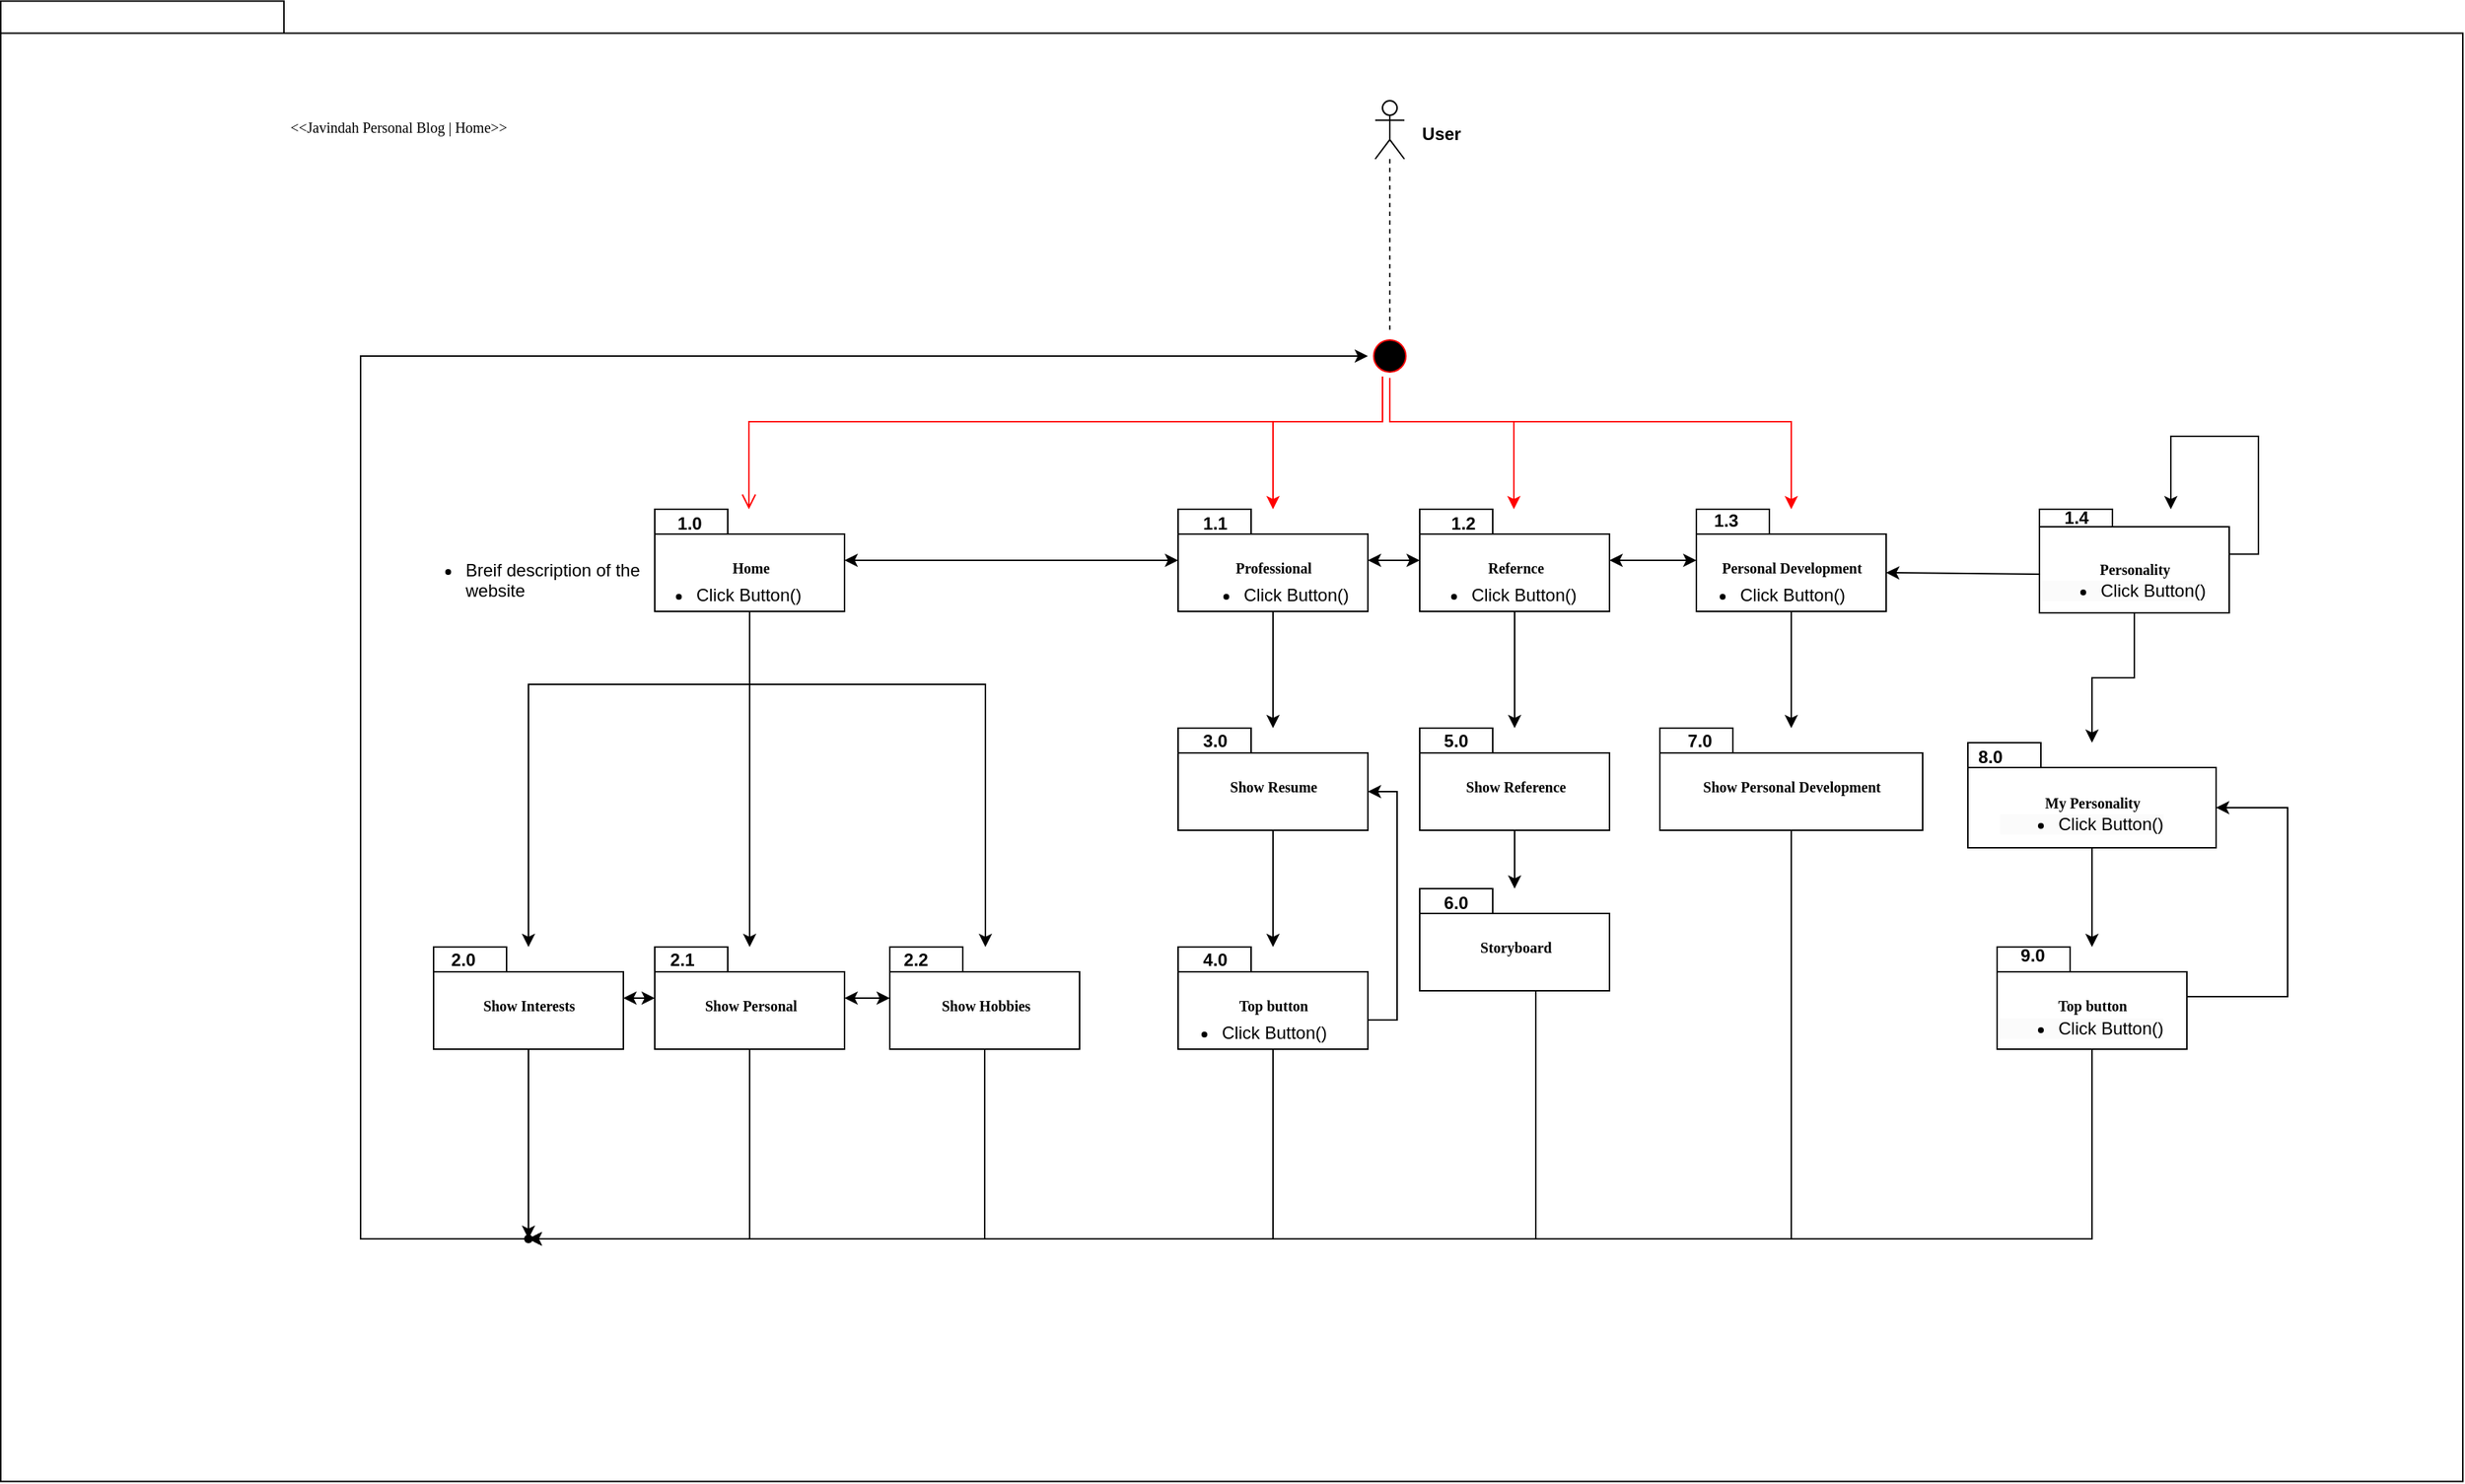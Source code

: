 <mxfile version="23.0.2" type="device">
  <diagram name="Page-1" id="b5b7bab2-c9e2-2cf4-8b2a-24fd1a2a6d21">
    <mxGraphModel dx="3381" dy="2397" grid="1" gridSize="10" guides="1" tooltips="1" connect="1" arrows="1" fold="1" page="1" pageScale="1" pageWidth="827" pageHeight="1169" background="none" math="0" shadow="0">
      <root>
        <mxCell id="0" />
        <mxCell id="1" parent="0" />
        <mxCell id="6e0c8c40b5770093-72" value="" style="shape=folder;fontStyle=1;spacingTop=10;tabWidth=194;tabHeight=22;tabPosition=left;html=1;rounded=0;shadow=0;comic=0;labelBackgroundColor=none;strokeWidth=1;fillColor=none;fontFamily=Verdana;fontSize=10;align=center;" parent="1" vertex="1">
          <mxGeometry x="-296.5" y="-38.25" width="1686.5" height="1014.5" as="geometry" />
        </mxCell>
        <mxCell id="6e0c8c40b5770093-67" style="edgeStyle=none;rounded=0;html=1;entryX=0.43;entryY=0.173;entryPerimeter=0;dashed=1;labelBackgroundColor=none;startFill=0;endArrow=open;endFill=0;endSize=10;fontFamily=Verdana;fontSize=10;" parent="1" edge="1">
          <mxGeometry relative="1" as="geometry">
            <mxPoint x="696.969" y="714.5" as="sourcePoint" />
          </mxGeometry>
        </mxCell>
        <mxCell id="6e0c8c40b5770093-71" style="edgeStyle=elbowEdgeStyle;rounded=0;html=1;dashed=1;labelBackgroundColor=none;startFill=0;endArrow=open;endFill=0;endSize=10;fontFamily=Verdana;fontSize=10;elbow=vertical;" parent="1" edge="1">
          <mxGeometry relative="1" as="geometry">
            <mxPoint x="1045.5" y="593.778" as="targetPoint" />
          </mxGeometry>
        </mxCell>
        <mxCell id="6e0c8c40b5770093-68" style="edgeStyle=elbowEdgeStyle;rounded=0;html=1;entryX=0.628;entryY=0.26;entryPerimeter=0;dashed=1;labelBackgroundColor=none;startFill=0;endArrow=open;endFill=0;endSize=10;fontFamily=Verdana;fontSize=10;" parent="1" edge="1">
          <mxGeometry relative="1" as="geometry">
            <mxPoint x="658" y="904.5" as="sourcePoint" />
          </mxGeometry>
        </mxCell>
        <mxCell id="6e0c8c40b5770093-69" style="edgeStyle=elbowEdgeStyle;rounded=0;html=1;entryX=0.643;entryY=0.246;entryPerimeter=0;dashed=1;labelBackgroundColor=none;startFill=0;endArrow=open;endFill=0;endSize=10;fontFamily=Verdana;fontSize=10;" parent="1" edge="1">
          <mxGeometry relative="1" as="geometry">
            <mxPoint x="826.889" y="904.5" as="sourcePoint" />
          </mxGeometry>
        </mxCell>
        <mxCell id="6e0c8c40b5770093-70" style="edgeStyle=none;rounded=0;html=1;dashed=1;labelBackgroundColor=none;startFill=0;endArrow=open;endFill=0;endSize=10;fontFamily=Verdana;fontSize=10;exitX=1.003;exitY=0.363;exitPerimeter=0;" parent="1" edge="1">
          <mxGeometry relative="1" as="geometry">
            <mxPoint x="1045.5" y="655.034" as="targetPoint" />
          </mxGeometry>
        </mxCell>
        <mxCell id="6e0c8c40b5770093-60" style="rounded=0;html=1;entryX=0.452;entryY=0.1;entryPerimeter=0;dashed=1;labelBackgroundColor=none;startFill=0;endArrow=open;endFill=0;endSize=10;fontFamily=Verdana;fontSize=10;" parent="1" edge="1">
          <mxGeometry relative="1" as="geometry">
            <mxPoint x="581.829" y="424.5" as="sourcePoint" />
          </mxGeometry>
        </mxCell>
        <mxCell id="6e0c8c40b5770093-61" style="edgeStyle=none;rounded=0;html=1;entryX=0.69;entryY=0.102;entryPerimeter=0;dashed=1;labelBackgroundColor=none;startFill=0;endArrow=open;endFill=0;endSize=10;fontFamily=Verdana;fontSize=10;" parent="1" edge="1">
          <mxGeometry relative="1" as="geometry">
            <mxPoint x="811.275" y="428.5" as="sourcePoint" />
          </mxGeometry>
        </mxCell>
        <mxCell id="6e0c8c40b5770093-62" style="edgeStyle=none;rounded=0;html=1;dashed=1;labelBackgroundColor=none;startFill=0;endArrow=open;endFill=0;endSize=10;fontFamily=Verdana;fontSize=10;exitX=1.002;exitY=0.668;exitPerimeter=0;" parent="1" edge="1">
          <mxGeometry relative="1" as="geometry">
            <mxPoint x="1045.5" y="446.28" as="targetPoint" />
          </mxGeometry>
        </mxCell>
        <mxCell id="6e0c8c40b5770093-63" style="edgeStyle=orthogonalEdgeStyle;rounded=0;html=1;dashed=1;labelBackgroundColor=none;startFill=0;endArrow=open;endFill=0;endSize=10;fontFamily=Verdana;fontSize=10;" parent="1" edge="1">
          <mxGeometry relative="1" as="geometry">
            <Array as="points">
              <mxPoint x="665.5" y="359.5" />
              <mxPoint x="665.5" y="464.5" />
            </Array>
            <mxPoint x="1045.5" y="464.444" as="targetPoint" />
          </mxGeometry>
        </mxCell>
        <mxCell id="6e0c8c40b5770093-73" value="&amp;lt;&amp;lt;Javindah&amp;nbsp;Personal Blog | Home&lt;span style=&quot;background-color: initial;&quot;&gt;&amp;gt;&amp;gt;&lt;/span&gt;" style="text;html=1;align=left;verticalAlign=top;spacingTop=-4;fontSize=10;fontFamily=Verdana" parent="1" vertex="1">
          <mxGeometry x="-100" y="40" width="130" height="20" as="geometry" />
        </mxCell>
        <mxCell id="7eO9vxlaF-TovGwDMS8K-38" value="" style="edgeStyle=orthogonalEdgeStyle;rounded=0;orthogonalLoop=1;jettySize=auto;html=1;" parent="1" source="7eO9vxlaF-TovGwDMS8K-8" target="7eO9vxlaF-TovGwDMS8K-37" edge="1">
          <mxGeometry relative="1" as="geometry" />
        </mxCell>
        <mxCell id="7eO9vxlaF-TovGwDMS8K-8" value="Professional" style="shape=folder;fontStyle=1;spacingTop=10;tabWidth=50;tabHeight=17;tabPosition=left;html=1;rounded=0;shadow=0;comic=0;labelBackgroundColor=none;strokeWidth=1;fontFamily=Verdana;fontSize=10;align=center;" parent="1" vertex="1">
          <mxGeometry x="510" y="310" width="130" height="70" as="geometry" />
        </mxCell>
        <mxCell id="7eO9vxlaF-TovGwDMS8K-20" value="" style="edgeStyle=orthogonalEdgeStyle;rounded=0;orthogonalLoop=1;jettySize=auto;html=1;" parent="1" source="7eO9vxlaF-TovGwDMS8K-10" target="7eO9vxlaF-TovGwDMS8K-33" edge="1">
          <mxGeometry relative="1" as="geometry">
            <mxPoint x="216.5" y="460" as="targetPoint" />
          </mxGeometry>
        </mxCell>
        <mxCell id="7eO9vxlaF-TovGwDMS8K-23" value="" style="edgeStyle=orthogonalEdgeStyle;rounded=0;orthogonalLoop=1;jettySize=auto;html=1;" parent="1" source="7eO9vxlaF-TovGwDMS8K-10" target="7eO9vxlaF-TovGwDMS8K-35" edge="1">
          <mxGeometry relative="1" as="geometry">
            <mxPoint x="378.0" y="460" as="targetPoint" />
            <Array as="points">
              <mxPoint x="217" y="430" />
              <mxPoint x="378" y="430" />
            </Array>
          </mxGeometry>
        </mxCell>
        <mxCell id="7eO9vxlaF-TovGwDMS8K-25" value="" style="edgeStyle=orthogonalEdgeStyle;rounded=0;orthogonalLoop=1;jettySize=auto;html=1;" parent="1" source="7eO9vxlaF-TovGwDMS8K-10" target="7eO9vxlaF-TovGwDMS8K-31" edge="1">
          <mxGeometry relative="1" as="geometry">
            <Array as="points">
              <mxPoint x="217" y="430" />
              <mxPoint x="65" y="430" />
            </Array>
            <mxPoint x="65" y="460" as="targetPoint" />
          </mxGeometry>
        </mxCell>
        <mxCell id="7eO9vxlaF-TovGwDMS8K-10" value="Home" style="shape=folder;fontStyle=1;spacingTop=10;tabWidth=50;tabHeight=17;tabPosition=left;html=1;rounded=0;shadow=0;comic=0;labelBackgroundColor=none;strokeWidth=1;fontFamily=Verdana;fontSize=10;align=center;" parent="1" vertex="1">
          <mxGeometry x="151.5" y="310" width="130" height="70" as="geometry" />
        </mxCell>
        <mxCell id="7eO9vxlaF-TovGwDMS8K-40" value="" style="edgeStyle=orthogonalEdgeStyle;rounded=0;orthogonalLoop=1;jettySize=auto;html=1;" parent="1" source="7eO9vxlaF-TovGwDMS8K-15" target="7eO9vxlaF-TovGwDMS8K-39" edge="1">
          <mxGeometry relative="1" as="geometry" />
        </mxCell>
        <mxCell id="7eO9vxlaF-TovGwDMS8K-15" value="Refernce" style="shape=folder;fontStyle=1;spacingTop=10;tabWidth=50;tabHeight=17;tabPosition=left;html=1;rounded=0;shadow=0;comic=0;labelBackgroundColor=none;strokeWidth=1;fontFamily=Verdana;fontSize=10;align=center;" parent="1" vertex="1">
          <mxGeometry x="675.5" y="310" width="130" height="70" as="geometry" />
        </mxCell>
        <mxCell id="7eO9vxlaF-TovGwDMS8K-61" value="" style="edgeStyle=orthogonalEdgeStyle;rounded=0;orthogonalLoop=1;jettySize=auto;html=1;" parent="1" source="7eO9vxlaF-TovGwDMS8K-17" target="7eO9vxlaF-TovGwDMS8K-60" edge="1">
          <mxGeometry relative="1" as="geometry" />
        </mxCell>
        <mxCell id="7eO9vxlaF-TovGwDMS8K-17" value="Personal Development" style="shape=folder;fontStyle=1;spacingTop=10;tabWidth=50;tabHeight=17;tabPosition=left;html=1;rounded=0;shadow=0;comic=0;labelBackgroundColor=none;strokeWidth=1;fontFamily=Verdana;fontSize=10;align=center;" parent="1" vertex="1">
          <mxGeometry x="865" y="310" width="130" height="70" as="geometry" />
        </mxCell>
        <mxCell id="7eO9vxlaF-TovGwDMS8K-2" value="1.0" style="text;align=center;fontStyle=1;verticalAlign=middle;spacingLeft=3;spacingRight=3;strokeColor=none;rotatable=0;points=[[0,0.5],[1,0.5]];portConstraint=eastwest;html=1;" parent="1" vertex="1">
          <mxGeometry x="160" y="310" width="30" height="20" as="geometry" />
        </mxCell>
        <mxCell id="7eO9vxlaF-TovGwDMS8K-28" value="1.1" style="text;align=center;fontStyle=1;verticalAlign=middle;spacingLeft=3;spacingRight=3;strokeColor=none;rotatable=0;points=[[0,0.5],[1,0.5]];portConstraint=eastwest;html=1;" parent="1" vertex="1">
          <mxGeometry x="520" y="310" width="30" height="20" as="geometry" />
        </mxCell>
        <mxCell id="7eO9vxlaF-TovGwDMS8K-29" value="1.2" style="text;align=center;fontStyle=1;verticalAlign=middle;spacingLeft=3;spacingRight=3;strokeColor=none;rotatable=0;points=[[0,0.5],[1,0.5]];portConstraint=eastwest;html=1;" parent="1" vertex="1">
          <mxGeometry x="690" y="310" width="30" height="20" as="geometry" />
        </mxCell>
        <mxCell id="7eO9vxlaF-TovGwDMS8K-30" value="1.3" style="text;align=center;fontStyle=1;verticalAlign=middle;spacingLeft=3;spacingRight=3;strokeColor=none;rotatable=0;points=[[0,0.5],[1,0.5]];portConstraint=eastwest;html=1;" parent="1" vertex="1">
          <mxGeometry x="870" y="308" width="30" height="20" as="geometry" />
        </mxCell>
        <mxCell id="7eO9vxlaF-TovGwDMS8K-86" value="" style="edgeStyle=orthogonalEdgeStyle;rounded=0;orthogonalLoop=1;jettySize=auto;html=1;" parent="1" source="7eO9vxlaF-TovGwDMS8K-31" target="7eO9vxlaF-TovGwDMS8K-83" edge="1">
          <mxGeometry relative="1" as="geometry">
            <mxPoint x="65" y="795" as="targetPoint" />
          </mxGeometry>
        </mxCell>
        <mxCell id="7eO9vxlaF-TovGwDMS8K-31" value="Show Interests" style="shape=folder;fontStyle=1;spacingTop=10;tabWidth=50;tabHeight=17;tabPosition=left;html=1;rounded=0;shadow=0;comic=0;labelBackgroundColor=none;strokeWidth=1;fontFamily=Verdana;fontSize=10;align=center;" parent="1" vertex="1">
          <mxGeometry y="610" width="130" height="70" as="geometry" />
        </mxCell>
        <mxCell id="7eO9vxlaF-TovGwDMS8K-84" value="" style="edgeStyle=orthogonalEdgeStyle;rounded=0;orthogonalLoop=1;jettySize=auto;html=1;" parent="1" source="7eO9vxlaF-TovGwDMS8K-33" target="7eO9vxlaF-TovGwDMS8K-83" edge="1">
          <mxGeometry relative="1" as="geometry">
            <Array as="points">
              <mxPoint x="216" y="810" />
            </Array>
          </mxGeometry>
        </mxCell>
        <mxCell id="7eO9vxlaF-TovGwDMS8K-33" value="Show Personal" style="shape=folder;fontStyle=1;spacingTop=10;tabWidth=50;tabHeight=17;tabPosition=left;html=1;rounded=0;shadow=0;comic=0;labelBackgroundColor=none;strokeWidth=1;fontFamily=Verdana;fontSize=10;align=center;" parent="1" vertex="1">
          <mxGeometry x="151.5" y="610" width="130" height="70" as="geometry" />
        </mxCell>
        <mxCell id="7eO9vxlaF-TovGwDMS8K-88" value="" style="edgeStyle=orthogonalEdgeStyle;rounded=0;orthogonalLoop=1;jettySize=auto;html=1;" parent="1" source="7eO9vxlaF-TovGwDMS8K-35" target="7eO9vxlaF-TovGwDMS8K-83" edge="1">
          <mxGeometry relative="1" as="geometry">
            <mxPoint x="377.5" y="795" as="targetPoint" />
            <Array as="points">
              <mxPoint x="378" y="810" />
              <mxPoint x="65" y="810" />
            </Array>
          </mxGeometry>
        </mxCell>
        <mxCell id="7eO9vxlaF-TovGwDMS8K-35" value="Show Hobbies" style="shape=folder;fontStyle=1;spacingTop=10;tabWidth=50;tabHeight=17;tabPosition=left;html=1;rounded=0;shadow=0;comic=0;labelBackgroundColor=none;strokeWidth=1;fontFamily=Verdana;fontSize=10;align=center;" parent="1" vertex="1">
          <mxGeometry x="312.5" y="610" width="130" height="70" as="geometry" />
        </mxCell>
        <mxCell id="7eO9vxlaF-TovGwDMS8K-42" value="" style="edgeStyle=orthogonalEdgeStyle;rounded=0;orthogonalLoop=1;jettySize=auto;html=1;" parent="1" source="7eO9vxlaF-TovGwDMS8K-37" target="7eO9vxlaF-TovGwDMS8K-41" edge="1">
          <mxGeometry relative="1" as="geometry" />
        </mxCell>
        <mxCell id="7eO9vxlaF-TovGwDMS8K-37" value="Show Resume" style="shape=folder;fontStyle=1;spacingTop=10;tabWidth=50;tabHeight=17;tabPosition=left;html=1;rounded=0;shadow=0;comic=0;labelBackgroundColor=none;strokeWidth=1;fontFamily=Verdana;fontSize=10;align=center;" parent="1" vertex="1">
          <mxGeometry x="510" y="460" width="130" height="70" as="geometry" />
        </mxCell>
        <mxCell id="7eO9vxlaF-TovGwDMS8K-92" value="" style="edgeStyle=orthogonalEdgeStyle;rounded=0;orthogonalLoop=1;jettySize=auto;html=1;exitX=0.5;exitY=1;exitDx=0;exitDy=0;exitPerimeter=0;" parent="1" source="Z2gmwO-7YbLw69n_4aj1-16" target="7eO9vxlaF-TovGwDMS8K-83" edge="1">
          <mxGeometry relative="1" as="geometry">
            <mxPoint x="740.5" y="645" as="targetPoint" />
            <Array as="points">
              <mxPoint x="755" y="810" />
            </Array>
            <mxPoint x="750" y="740" as="sourcePoint" />
          </mxGeometry>
        </mxCell>
        <mxCell id="Z2gmwO-7YbLw69n_4aj1-17" value="" style="edgeStyle=orthogonalEdgeStyle;rounded=0;orthogonalLoop=1;jettySize=auto;html=1;" edge="1" parent="1" source="7eO9vxlaF-TovGwDMS8K-39" target="Z2gmwO-7YbLw69n_4aj1-16">
          <mxGeometry relative="1" as="geometry" />
        </mxCell>
        <mxCell id="7eO9vxlaF-TovGwDMS8K-39" value="Show Reference" style="shape=folder;fontStyle=1;spacingTop=10;tabWidth=50;tabHeight=17;tabPosition=left;html=1;rounded=0;shadow=0;comic=0;labelBackgroundColor=none;strokeWidth=1;fontFamily=Verdana;fontSize=10;align=center;" parent="1" vertex="1">
          <mxGeometry x="675.5" y="460" width="130" height="70" as="geometry" />
        </mxCell>
        <mxCell id="7eO9vxlaF-TovGwDMS8K-74" value="" style="edgeStyle=orthogonalEdgeStyle;rounded=0;orthogonalLoop=1;jettySize=auto;html=1;entryX=0;entryY=0;entryDx=130;entryDy=43.5;entryPerimeter=0;" parent="1" source="7eO9vxlaF-TovGwDMS8K-41" target="7eO9vxlaF-TovGwDMS8K-37" edge="1">
          <mxGeometry relative="1" as="geometry">
            <mxPoint x="725.0" y="645" as="targetPoint" />
            <Array as="points">
              <mxPoint x="660" y="660" />
              <mxPoint x="660" y="504" />
            </Array>
          </mxGeometry>
        </mxCell>
        <mxCell id="7eO9vxlaF-TovGwDMS8K-90" value="" style="edgeStyle=orthogonalEdgeStyle;rounded=0;orthogonalLoop=1;jettySize=auto;html=1;" parent="1" source="7eO9vxlaF-TovGwDMS8K-41" target="7eO9vxlaF-TovGwDMS8K-83" edge="1">
          <mxGeometry relative="1" as="geometry">
            <mxPoint x="575" y="795" as="targetPoint" />
            <Array as="points">
              <mxPoint x="575" y="810" />
              <mxPoint x="65" y="810" />
            </Array>
          </mxGeometry>
        </mxCell>
        <mxCell id="7eO9vxlaF-TovGwDMS8K-41" value="Top button" style="shape=folder;fontStyle=1;spacingTop=10;tabWidth=50;tabHeight=17;tabPosition=left;html=1;rounded=0;shadow=0;comic=0;labelBackgroundColor=none;strokeWidth=1;fontFamily=Verdana;fontSize=10;align=center;" parent="1" vertex="1">
          <mxGeometry x="510" y="610" width="130" height="70" as="geometry" />
        </mxCell>
        <mxCell id="7eO9vxlaF-TovGwDMS8K-94" value="" style="edgeStyle=orthogonalEdgeStyle;rounded=0;orthogonalLoop=1;jettySize=auto;html=1;" parent="1" source="7eO9vxlaF-TovGwDMS8K-60" target="7eO9vxlaF-TovGwDMS8K-83" edge="1">
          <mxGeometry relative="1" as="geometry">
            <mxPoint x="930" y="645" as="targetPoint" />
            <Array as="points">
              <mxPoint x="930" y="810" />
              <mxPoint x="65" y="810" />
            </Array>
          </mxGeometry>
        </mxCell>
        <mxCell id="7eO9vxlaF-TovGwDMS8K-60" value="Show Personal Development" style="shape=folder;fontStyle=1;spacingTop=10;tabWidth=50;tabHeight=17;tabPosition=left;html=1;rounded=0;shadow=0;comic=0;labelBackgroundColor=none;strokeWidth=1;fontFamily=Verdana;fontSize=10;align=center;" parent="1" vertex="1">
          <mxGeometry x="840" y="460" width="180" height="70" as="geometry" />
        </mxCell>
        <mxCell id="7eO9vxlaF-TovGwDMS8K-65" value="2.0" style="text;align=center;fontStyle=1;verticalAlign=middle;spacingLeft=3;spacingRight=3;strokeColor=none;rotatable=0;points=[[0,0.5],[1,0.5]];portConstraint=eastwest;html=1;" parent="1" vertex="1">
          <mxGeometry x="-20" y="606" width="80" height="26" as="geometry" />
        </mxCell>
        <mxCell id="7eO9vxlaF-TovGwDMS8K-66" value="2.2" style="text;align=center;fontStyle=1;verticalAlign=middle;spacingLeft=3;spacingRight=3;strokeColor=none;rotatable=0;points=[[0,0.5],[1,0.5]];portConstraint=eastwest;html=1;" parent="1" vertex="1">
          <mxGeometry x="290" y="606" width="80" height="26" as="geometry" />
        </mxCell>
        <mxCell id="7eO9vxlaF-TovGwDMS8K-67" value="2.1" style="text;align=center;fontStyle=1;verticalAlign=middle;spacingLeft=3;spacingRight=3;strokeColor=none;rotatable=0;points=[[0,0.5],[1,0.5]];portConstraint=eastwest;html=1;" parent="1" vertex="1">
          <mxGeometry x="130" y="606" width="80" height="26" as="geometry" />
        </mxCell>
        <mxCell id="7eO9vxlaF-TovGwDMS8K-68" value="3.0" style="text;align=center;fontStyle=1;verticalAlign=middle;spacingLeft=3;spacingRight=3;strokeColor=none;rotatable=0;points=[[0,0.5],[1,0.5]];portConstraint=eastwest;html=1;" parent="1" vertex="1">
          <mxGeometry x="495" y="456" width="80" height="26" as="geometry" />
        </mxCell>
        <mxCell id="7eO9vxlaF-TovGwDMS8K-69" value="7.0" style="text;align=center;fontStyle=1;verticalAlign=middle;spacingLeft=3;spacingRight=3;strokeColor=none;rotatable=0;points=[[0,0.5],[1,0.5]];portConstraint=eastwest;html=1;" parent="1" vertex="1">
          <mxGeometry x="827" y="456" width="80" height="26" as="geometry" />
        </mxCell>
        <mxCell id="7eO9vxlaF-TovGwDMS8K-70" value="5.0" style="text;align=center;fontStyle=1;verticalAlign=middle;spacingLeft=3;spacingRight=3;strokeColor=none;rotatable=0;points=[[0,0.5],[1,0.5]];portConstraint=eastwest;html=1;" parent="1" vertex="1">
          <mxGeometry x="660" y="456" width="80" height="26" as="geometry" />
        </mxCell>
        <mxCell id="7eO9vxlaF-TovGwDMS8K-71" value="4.0" style="text;align=center;fontStyle=1;verticalAlign=middle;spacingLeft=3;spacingRight=3;strokeColor=none;rotatable=0;points=[[0,0.5],[1,0.5]];portConstraint=eastwest;html=1;" parent="1" vertex="1">
          <mxGeometry x="495" y="606" width="80" height="26" as="geometry" />
        </mxCell>
        <mxCell id="7eO9vxlaF-TovGwDMS8K-100" value="" style="edgeStyle=orthogonalEdgeStyle;rounded=0;orthogonalLoop=1;jettySize=auto;html=1;strokeColor=#FF0000;" parent="1" source="7eO9vxlaF-TovGwDMS8K-79" target="7eO9vxlaF-TovGwDMS8K-17" edge="1">
          <mxGeometry relative="1" as="geometry">
            <mxPoint x="765" y="205.0" as="targetPoint" />
            <Array as="points">
              <mxPoint x="655" y="250" />
              <mxPoint x="930" y="250" />
            </Array>
          </mxGeometry>
        </mxCell>
        <mxCell id="7eO9vxlaF-TovGwDMS8K-102" value="" style="edgeStyle=orthogonalEdgeStyle;rounded=0;orthogonalLoop=1;jettySize=auto;html=1;strokeColor=#FF0000;" parent="1" source="7eO9vxlaF-TovGwDMS8K-79" target="7eO9vxlaF-TovGwDMS8K-15" edge="1">
          <mxGeometry relative="1" as="geometry">
            <mxPoint x="725" y="205.0" as="targetPoint" />
            <Array as="points">
              <mxPoint x="655" y="250" />
              <mxPoint x="740" y="250" />
            </Array>
          </mxGeometry>
        </mxCell>
        <mxCell id="7eO9vxlaF-TovGwDMS8K-104" value="" style="edgeStyle=orthogonalEdgeStyle;rounded=0;orthogonalLoop=1;jettySize=auto;html=1;strokeColor=#FF0000;" parent="1" source="7eO9vxlaF-TovGwDMS8K-79" target="7eO9vxlaF-TovGwDMS8K-8" edge="1">
          <mxGeometry relative="1" as="geometry">
            <mxPoint x="725" y="205.0" as="targetPoint" />
            <Array as="points">
              <mxPoint x="650" y="250" />
              <mxPoint x="575" y="250" />
            </Array>
          </mxGeometry>
        </mxCell>
        <mxCell id="7eO9vxlaF-TovGwDMS8K-79" value="" style="ellipse;html=1;shape=startState;fillColor=#000000;strokeColor=#ff0000;" parent="1" vertex="1">
          <mxGeometry x="640" y="190" width="30" height="30" as="geometry" />
        </mxCell>
        <mxCell id="7eO9vxlaF-TovGwDMS8K-80" value="" style="edgeStyle=orthogonalEdgeStyle;html=1;verticalAlign=bottom;endArrow=open;endSize=8;strokeColor=#ff0000;rounded=0;" parent="1" source="7eO9vxlaF-TovGwDMS8K-79" target="7eO9vxlaF-TovGwDMS8K-10" edge="1">
          <mxGeometry relative="1" as="geometry">
            <mxPoint x="715" y="250" as="targetPoint" />
            <Array as="points">
              <mxPoint x="650" y="250" />
              <mxPoint x="216" y="250" />
            </Array>
          </mxGeometry>
        </mxCell>
        <mxCell id="7eO9vxlaF-TovGwDMS8K-96" value="" style="edgeStyle=orthogonalEdgeStyle;rounded=0;orthogonalLoop=1;jettySize=auto;html=1;entryX=0;entryY=0.5;entryDx=0;entryDy=0;" parent="1" source="7eO9vxlaF-TovGwDMS8K-83" target="7eO9vxlaF-TovGwDMS8K-79" edge="1">
          <mxGeometry relative="1" as="geometry">
            <mxPoint x="-35" y="810" as="targetPoint" />
            <Array as="points">
              <mxPoint x="-50" y="810" />
              <mxPoint x="-50" y="205" />
            </Array>
          </mxGeometry>
        </mxCell>
        <mxCell id="7eO9vxlaF-TovGwDMS8K-83" value="" style="shape=waypoint;sketch=0;size=6;pointerEvents=1;points=[];fillColor=default;resizable=0;rotatable=0;perimeter=centerPerimeter;snapToPoint=1;fontSize=10;fontFamily=Verdana;fontStyle=1;spacingTop=10;rounded=0;shadow=0;comic=0;labelBackgroundColor=none;strokeWidth=1;" parent="1" vertex="1">
          <mxGeometry x="55" y="800" width="20" height="20" as="geometry" />
        </mxCell>
        <mxCell id="7eO9vxlaF-TovGwDMS8K-98" value="" style="shape=umlLifeline;perimeter=lifelinePerimeter;whiteSpace=wrap;html=1;container=1;dropTarget=0;collapsible=0;recursiveResize=0;outlineConnect=0;portConstraint=eastwest;newEdgeStyle={&quot;edgeStyle&quot;:&quot;elbowEdgeStyle&quot;,&quot;elbow&quot;:&quot;vertical&quot;,&quot;curved&quot;:0,&quot;rounded&quot;:0};participant=umlActor;" parent="1" vertex="1">
          <mxGeometry x="645" y="30" width="20" height="160" as="geometry" />
        </mxCell>
        <mxCell id="7eO9vxlaF-TovGwDMS8K-105" value="User" style="text;align=center;fontStyle=1;verticalAlign=middle;spacingLeft=3;spacingRight=3;strokeColor=none;rotatable=0;points=[[0,0.5],[1,0.5]];portConstraint=eastwest;html=1;" parent="1" vertex="1">
          <mxGeometry x="650" y="40" width="80" height="26" as="geometry" />
        </mxCell>
        <mxCell id="yKc5TfCQ2p9O5emuo_7n-1" value="&lt;ul&gt;&lt;li&gt;&lt;span style=&quot;background-color: initial;&quot;&gt;Breif description of the website&lt;/span&gt;&lt;/li&gt;&lt;/ul&gt;" style="text;whiteSpace=wrap;html=1;" parent="1" vertex="1">
          <mxGeometry x="-20" y="326" width="200" height="54" as="geometry" />
        </mxCell>
        <mxCell id="yKc5TfCQ2p9O5emuo_7n-3" value="" style="endArrow=classic;startArrow=classic;html=1;rounded=0;" parent="1" source="7eO9vxlaF-TovGwDMS8K-8" target="7eO9vxlaF-TovGwDMS8K-15" edge="1">
          <mxGeometry width="50" height="50" relative="1" as="geometry">
            <mxPoint x="470" y="530" as="sourcePoint" />
            <mxPoint x="520" y="480" as="targetPoint" />
          </mxGeometry>
        </mxCell>
        <mxCell id="yKc5TfCQ2p9O5emuo_7n-4" value="" style="endArrow=classic;startArrow=classic;html=1;rounded=0;" parent="1" source="7eO9vxlaF-TovGwDMS8K-10" target="7eO9vxlaF-TovGwDMS8K-8" edge="1">
          <mxGeometry width="50" height="50" relative="1" as="geometry">
            <mxPoint x="470" y="530" as="sourcePoint" />
            <mxPoint x="520" y="480" as="targetPoint" />
          </mxGeometry>
        </mxCell>
        <mxCell id="yKc5TfCQ2p9O5emuo_7n-5" value="" style="endArrow=classic;startArrow=classic;html=1;rounded=0;" parent="1" source="7eO9vxlaF-TovGwDMS8K-15" target="7eO9vxlaF-TovGwDMS8K-17" edge="1">
          <mxGeometry width="50" height="50" relative="1" as="geometry">
            <mxPoint x="410" y="530" as="sourcePoint" />
            <mxPoint x="460" y="480" as="targetPoint" />
          </mxGeometry>
        </mxCell>
        <mxCell id="yKc5TfCQ2p9O5emuo_7n-6" value="&lt;ul&gt;&lt;li&gt;Click Button()&lt;/li&gt;&lt;/ul&gt;" style="text;html=1;strokeColor=none;fillColor=none;spacing=5;spacingTop=-20;whiteSpace=wrap;overflow=hidden;rounded=0;" parent="1" vertex="1">
          <mxGeometry x="135" y="360" width="140" height="20" as="geometry" />
        </mxCell>
        <mxCell id="yKc5TfCQ2p9O5emuo_7n-8" value="&lt;ul&gt;&lt;li&gt;Click Button()&lt;/li&gt;&lt;/ul&gt;" style="text;html=1;strokeColor=none;fillColor=none;spacing=5;spacingTop=-20;whiteSpace=wrap;overflow=hidden;rounded=0;" parent="1" vertex="1">
          <mxGeometry x="495" y="660" width="140" height="20" as="geometry" />
        </mxCell>
        <mxCell id="yKc5TfCQ2p9O5emuo_7n-9" value="&lt;ul&gt;&lt;li&gt;Click Button()&lt;/li&gt;&lt;/ul&gt;" style="text;html=1;strokeColor=none;fillColor=none;spacing=5;spacingTop=-20;whiteSpace=wrap;overflow=hidden;rounded=0;" parent="1" vertex="1">
          <mxGeometry x="665.5" y="360" width="140" height="20" as="geometry" />
        </mxCell>
        <mxCell id="yKc5TfCQ2p9O5emuo_7n-10" value="&lt;ul&gt;&lt;li&gt;Click Button()&lt;/li&gt;&lt;/ul&gt;" style="text;html=1;strokeColor=none;fillColor=none;spacing=5;spacingTop=-20;whiteSpace=wrap;overflow=hidden;rounded=0;" parent="1" vertex="1">
          <mxGeometry x="510" y="360" width="130" height="20" as="geometry" />
        </mxCell>
        <mxCell id="yKc5TfCQ2p9O5emuo_7n-13" value="&lt;ul&gt;&lt;li&gt;Click Button()&lt;/li&gt;&lt;/ul&gt;" style="text;html=1;strokeColor=none;fillColor=none;spacing=5;spacingTop=-20;whiteSpace=wrap;overflow=hidden;rounded=0;" parent="1" vertex="1">
          <mxGeometry x="850" y="360" width="140" height="20" as="geometry" />
        </mxCell>
        <mxCell id="yKc5TfCQ2p9O5emuo_7n-14" value="" style="endArrow=classic;startArrow=classic;html=1;rounded=0;" parent="1" source="7eO9vxlaF-TovGwDMS8K-31" target="7eO9vxlaF-TovGwDMS8K-33" edge="1">
          <mxGeometry width="50" height="50" relative="1" as="geometry">
            <mxPoint x="460" y="610" as="sourcePoint" />
            <mxPoint x="510" y="560" as="targetPoint" />
          </mxGeometry>
        </mxCell>
        <mxCell id="yKc5TfCQ2p9O5emuo_7n-15" value="" style="endArrow=classic;startArrow=classic;html=1;rounded=0;" parent="1" source="7eO9vxlaF-TovGwDMS8K-33" target="7eO9vxlaF-TovGwDMS8K-35" edge="1">
          <mxGeometry width="50" height="50" relative="1" as="geometry">
            <mxPoint x="460" y="610" as="sourcePoint" />
            <mxPoint x="510" y="560" as="targetPoint" />
          </mxGeometry>
        </mxCell>
        <mxCell id="Z2gmwO-7YbLw69n_4aj1-14" value="" style="edgeStyle=orthogonalEdgeStyle;rounded=0;orthogonalLoop=1;jettySize=auto;html=1;exitX=0;exitY=0;exitDx=130;exitDy=30.75;exitPerimeter=0;" edge="1" parent="1" source="Z2gmwO-7YbLw69n_4aj1-1" target="Z2gmwO-7YbLw69n_4aj1-1">
          <mxGeometry relative="1" as="geometry">
            <mxPoint x="1200" y="150" as="sourcePoint" />
            <mxPoint x="1345" y="344" as="targetPoint" />
            <Array as="points">
              <mxPoint x="1250" y="341" />
              <mxPoint x="1250" y="260" />
              <mxPoint x="1190" y="260" />
            </Array>
          </mxGeometry>
        </mxCell>
        <mxCell id="Z2gmwO-7YbLw69n_4aj1-28" value="" style="edgeStyle=orthogonalEdgeStyle;rounded=0;orthogonalLoop=1;jettySize=auto;html=1;" edge="1" parent="1" source="Z2gmwO-7YbLw69n_4aj1-1" target="Z2gmwO-7YbLw69n_4aj1-9">
          <mxGeometry relative="1" as="geometry" />
        </mxCell>
        <mxCell id="Z2gmwO-7YbLw69n_4aj1-1" value="Personality&lt;br&gt;" style="shape=folder;fontStyle=1;spacingTop=10;tabWidth=50;tabHeight=12;tabPosition=left;html=1;rounded=0;shadow=0;comic=0;labelBackgroundColor=none;strokeWidth=1;fontFamily=Verdana;fontSize=10;align=center;" vertex="1" parent="1">
          <mxGeometry x="1100" y="310" width="130" height="71" as="geometry" />
        </mxCell>
        <mxCell id="Z2gmwO-7YbLw69n_4aj1-2" value="&lt;ul style=&quot;border-color: var(--border-color); color: rgb(0, 0, 0); font-family: Helvetica; font-size: 12px; font-style: normal; font-variant-ligatures: normal; font-variant-caps: normal; font-weight: 400; letter-spacing: normal; orphans: 2; text-align: left; text-indent: 0px; text-transform: none; widows: 2; word-spacing: 0px; -webkit-text-stroke-width: 0px; background-color: rgb(251, 251, 251); text-decoration-thickness: initial; text-decoration-style: initial; text-decoration-color: initial;&quot;&gt;&lt;li style=&quot;border-color: var(--border-color);&quot;&gt;Click Button()&lt;/li&gt;&lt;/ul&gt;" style="text;whiteSpace=wrap;html=1;" vertex="1" parent="1">
          <mxGeometry x="1100" y="340" width="130" height="60" as="geometry" />
        </mxCell>
        <mxCell id="Z2gmwO-7YbLw69n_4aj1-8" value="" style="endArrow=classic;html=1;rounded=0;exitX=0;exitY=0;exitDx=0;exitDy=44.5;entryX=0;entryY=0;entryDx=130;entryDy=43.5;entryPerimeter=0;exitPerimeter=0;" edge="1" parent="1" source="Z2gmwO-7YbLw69n_4aj1-1" target="7eO9vxlaF-TovGwDMS8K-17">
          <mxGeometry width="50" height="50" relative="1" as="geometry">
            <mxPoint x="480" y="150" as="sourcePoint" />
            <mxPoint x="1010" y="360" as="targetPoint" />
          </mxGeometry>
        </mxCell>
        <mxCell id="Z2gmwO-7YbLw69n_4aj1-22" value="" style="edgeStyle=orthogonalEdgeStyle;rounded=0;orthogonalLoop=1;jettySize=auto;html=1;entryX=0.757;entryY=0.286;entryDx=0;entryDy=0;entryPerimeter=0;exitX=0.5;exitY=1;exitDx=0;exitDy=0;exitPerimeter=0;" edge="1" parent="1" source="Z2gmwO-7YbLw69n_4aj1-25" target="7eO9vxlaF-TovGwDMS8K-83">
          <mxGeometry relative="1" as="geometry">
            <mxPoint x="1130" y="660" as="sourcePoint" />
            <mxPoint x="1136.0" y="658" as="targetPoint" />
            <Array as="points">
              <mxPoint x="1136" y="810" />
            </Array>
          </mxGeometry>
        </mxCell>
        <mxCell id="Z2gmwO-7YbLw69n_4aj1-26" value="" style="edgeStyle=orthogonalEdgeStyle;rounded=0;orthogonalLoop=1;jettySize=auto;html=1;" edge="1" parent="1" source="Z2gmwO-7YbLw69n_4aj1-9" target="Z2gmwO-7YbLw69n_4aj1-25">
          <mxGeometry relative="1" as="geometry" />
        </mxCell>
        <mxCell id="Z2gmwO-7YbLw69n_4aj1-9" value="My Personality" style="shape=folder;fontStyle=1;spacingTop=10;tabWidth=50;tabHeight=17;tabPosition=left;html=1;rounded=0;shadow=0;comic=0;labelBackgroundColor=none;strokeWidth=1;fontFamily=Verdana;fontSize=10;align=center;" vertex="1" parent="1">
          <mxGeometry x="1051" y="470" width="170" height="72" as="geometry" />
        </mxCell>
        <mxCell id="Z2gmwO-7YbLw69n_4aj1-24" value="" style="edgeStyle=orthogonalEdgeStyle;rounded=0;orthogonalLoop=1;jettySize=auto;html=1;entryX=0;entryY=0;entryDx=170;entryDy=44.5;entryPerimeter=0;exitX=0;exitY=0;exitDx=130;exitDy=43.5;exitPerimeter=0;" edge="1" parent="1" source="Z2gmwO-7YbLw69n_4aj1-25" target="Z2gmwO-7YbLw69n_4aj1-9">
          <mxGeometry relative="1" as="geometry">
            <mxPoint x="1136" y="670" as="targetPoint" />
            <Array as="points">
              <mxPoint x="1201" y="644" />
              <mxPoint x="1270" y="644" />
              <mxPoint x="1270" y="515" />
            </Array>
          </mxGeometry>
        </mxCell>
        <mxCell id="Z2gmwO-7YbLw69n_4aj1-10" value="&lt;ul style=&quot;border-color: var(--border-color); color: rgb(0, 0, 0); font-family: Helvetica; font-size: 12px; font-style: normal; font-variant-ligatures: normal; font-variant-caps: normal; font-weight: 400; letter-spacing: normal; orphans: 2; text-align: left; text-indent: 0px; text-transform: none; widows: 2; word-spacing: 0px; -webkit-text-stroke-width: 0px; background-color: rgb(251, 251, 251); text-decoration-thickness: initial; text-decoration-style: initial; text-decoration-color: initial;&quot;&gt;&lt;li style=&quot;border-color: var(--border-color);&quot;&gt;Click Button()&lt;/li&gt;&lt;/ul&gt;" style="text;whiteSpace=wrap;html=1;" vertex="1" parent="1">
          <mxGeometry x="1071" y="500" width="130" height="60" as="geometry" />
        </mxCell>
        <mxCell id="Z2gmwO-7YbLw69n_4aj1-16" value="Storyboard" style="shape=folder;fontStyle=1;spacingTop=10;tabWidth=50;tabHeight=17;tabPosition=left;html=1;rounded=0;shadow=0;comic=0;labelBackgroundColor=none;strokeWidth=1;fontFamily=Verdana;fontSize=10;align=center;" vertex="1" parent="1">
          <mxGeometry x="675.5" y="570" width="130" height="70" as="geometry" />
        </mxCell>
        <mxCell id="Z2gmwO-7YbLw69n_4aj1-19" value="1.4" style="text;align=center;fontStyle=1;verticalAlign=middle;spacingLeft=3;spacingRight=3;strokeColor=none;rotatable=0;points=[[0,0.5],[1,0.5]];portConstraint=eastwest;html=1;" vertex="1" parent="1">
          <mxGeometry x="1110" y="306" width="30" height="20" as="geometry" />
        </mxCell>
        <mxCell id="Z2gmwO-7YbLw69n_4aj1-20" value="6.0" style="text;align=center;fontStyle=1;verticalAlign=middle;spacingLeft=3;spacingRight=3;strokeColor=none;rotatable=0;points=[[0,0.5],[1,0.5]];portConstraint=eastwest;html=1;" vertex="1" parent="1">
          <mxGeometry x="685" y="570" width="30" height="20" as="geometry" />
        </mxCell>
        <mxCell id="Z2gmwO-7YbLw69n_4aj1-25" value="Top button" style="shape=folder;fontStyle=1;spacingTop=10;tabWidth=50;tabHeight=17;tabPosition=left;html=1;rounded=0;shadow=0;comic=0;labelBackgroundColor=none;strokeWidth=1;fontFamily=Verdana;fontSize=10;align=center;" vertex="1" parent="1">
          <mxGeometry x="1071" y="610" width="130" height="70" as="geometry" />
        </mxCell>
        <mxCell id="Z2gmwO-7YbLw69n_4aj1-29" value="&lt;ul style=&quot;border-color: var(--border-color); color: rgb(0, 0, 0); font-family: Helvetica; font-size: 12px; font-style: normal; font-variant-ligatures: normal; font-variant-caps: normal; font-weight: 400; letter-spacing: normal; orphans: 2; text-align: left; text-indent: 0px; text-transform: none; widows: 2; word-spacing: 0px; -webkit-text-stroke-width: 0px; background-color: rgb(251, 251, 251); text-decoration-thickness: initial; text-decoration-style: initial; text-decoration-color: initial;&quot;&gt;&lt;li style=&quot;border-color: var(--border-color);&quot;&gt;Click Button()&lt;/li&gt;&lt;/ul&gt;" style="text;whiteSpace=wrap;html=1;" vertex="1" parent="1">
          <mxGeometry x="1071" y="640" width="130" height="60" as="geometry" />
        </mxCell>
        <mxCell id="Z2gmwO-7YbLw69n_4aj1-31" value="8.0" style="text;align=center;fontStyle=1;verticalAlign=middle;spacingLeft=3;spacingRight=3;strokeColor=none;rotatable=0;points=[[0,0.5],[1,0.5]];portConstraint=eastwest;html=1;" vertex="1" parent="1">
          <mxGeometry x="1051" y="470" width="30" height="20" as="geometry" />
        </mxCell>
        <mxCell id="Z2gmwO-7YbLw69n_4aj1-32" value="9.0" style="text;align=center;fontStyle=1;verticalAlign=middle;spacingLeft=3;spacingRight=3;strokeColor=none;rotatable=0;points=[[0,0.5],[1,0.5]];portConstraint=eastwest;html=1;" vertex="1" parent="1">
          <mxGeometry x="1080" y="606" width="30" height="20" as="geometry" />
        </mxCell>
      </root>
    </mxGraphModel>
  </diagram>
</mxfile>
